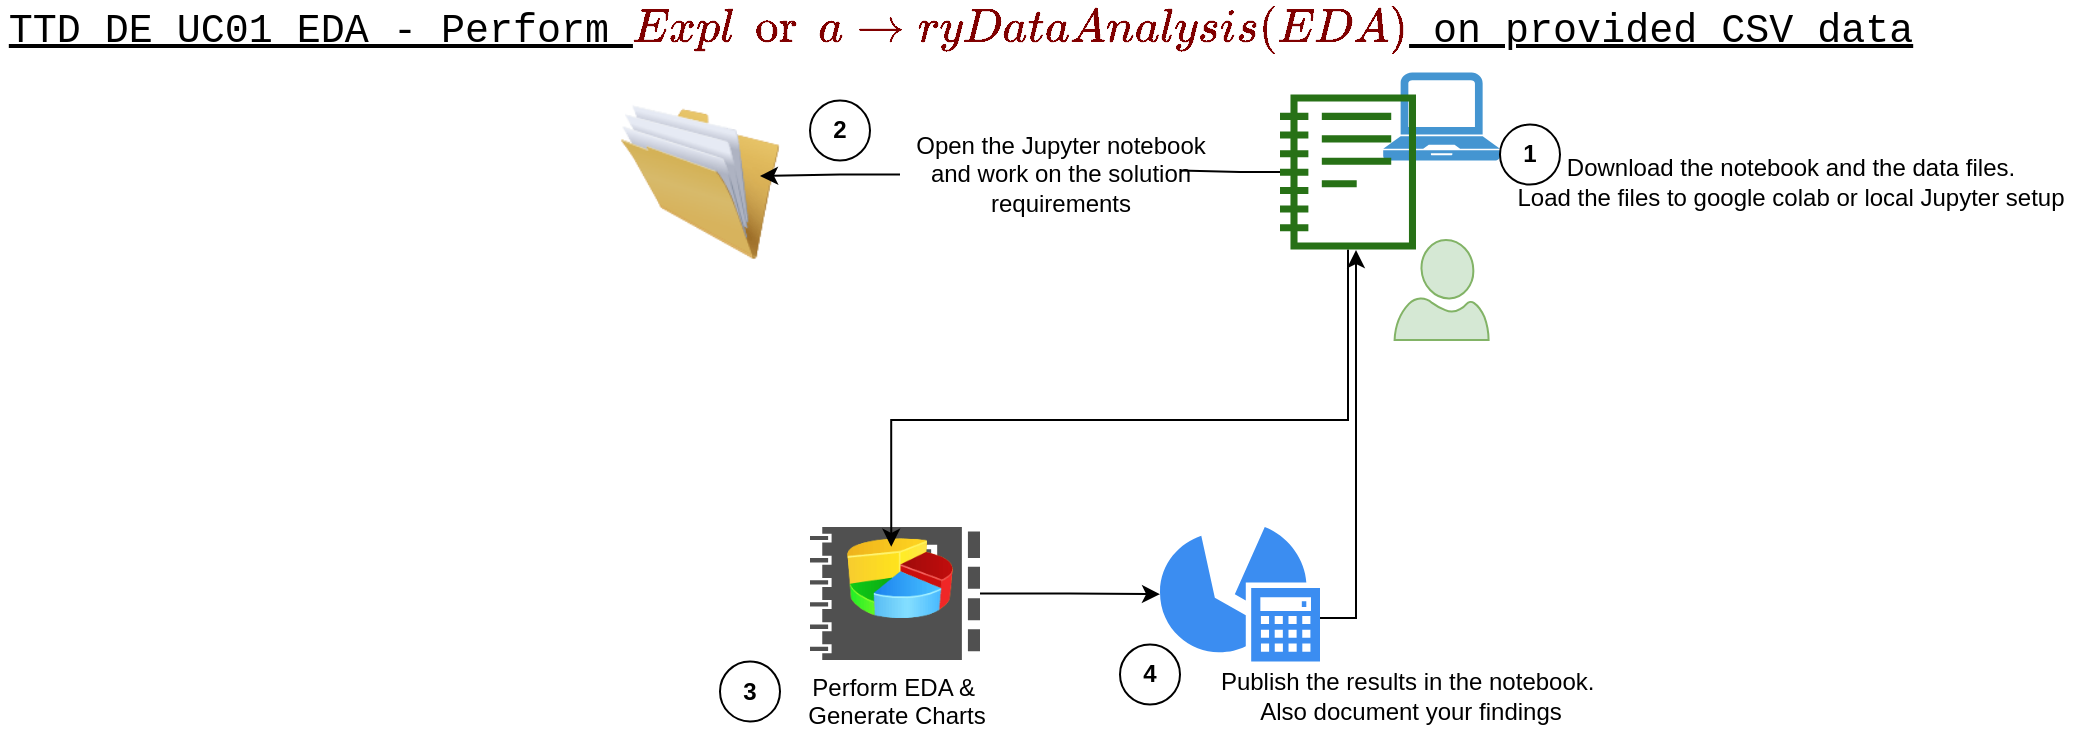 <mxfile version="14.6.13" type="device"><diagram id="Y50lfraRkGmIhtKUxiFe" name="TTD_UC01_EDA"><mxGraphModel dx="1264" dy="592" grid="1" gridSize="10" guides="1" tooltips="1" connect="1" arrows="1" fold="1" page="1" pageScale="1" pageWidth="1169" pageHeight="827" math="0" shadow="0"><root><mxCell id="GsAcjw7Fwa_MywDLHU6E-0"/><mxCell id="GsAcjw7Fwa_MywDLHU6E-1" parent="GsAcjw7Fwa_MywDLHU6E-0"/><mxCell id="Ig6y5NgvdSrptexaCJEV-1" value="" style="aspect=fixed;pointerEvents=1;shadow=0;dashed=0;html=1;strokeColor=#82b366;labelPosition=center;verticalLabelPosition=bottom;verticalAlign=top;align=center;fillColor=#d5e8d4;shape=mxgraph.azure.user" parent="GsAcjw7Fwa_MywDLHU6E-1" vertex="1"><mxGeometry x="797.3" y="190" width="47" height="50" as="geometry"/></mxCell><mxCell id="qtdZphckUftxy3DewA1x-1" style="edgeStyle=orthogonalEdgeStyle;rounded=0;orthogonalLoop=1;jettySize=auto;html=1;" parent="GsAcjw7Fwa_MywDLHU6E-1" source="Ig6y5NgvdSrptexaCJEV-4" target="qtdZphckUftxy3DewA1x-0" edge="1"><mxGeometry relative="1" as="geometry"/></mxCell><mxCell id="Ig6y5NgvdSrptexaCJEV-4" value="Perform EDA &amp;amp;&amp;nbsp;&lt;br&gt;Generate Charts" style="pointerEvents=1;shadow=0;dashed=0;html=1;strokeColor=none;labelPosition=center;verticalLabelPosition=bottom;verticalAlign=top;align=center;fillColor=#505050;shape=mxgraph.mscae.intune.reports" parent="GsAcjw7Fwa_MywDLHU6E-1" vertex="1"><mxGeometry x="505" y="333.5" width="85" height="66.5" as="geometry"/></mxCell><mxCell id="Ig6y5NgvdSrptexaCJEV-5" value="" style="image;html=1;image=img/lib/clip_art/finance/Pie_Chart_128x128.png" parent="GsAcjw7Fwa_MywDLHU6E-1" vertex="1"><mxGeometry x="515" y="339" width="70" height="40" as="geometry"/></mxCell><mxCell id="Ig6y5NgvdSrptexaCJEV-9" value="&lt;div style=&quot;background-color: rgb(255 , 255 , 255) ; font-family: &amp;quot;consolas&amp;quot; , &amp;quot;courier new&amp;quot; , monospace ; font-size: 20px ; line-height: 27px&quot;&gt;TTD_DE_UC01_EDA - Perform &lt;span style=&quot;color: #800000&quot;&gt;`Exploratory Data Analysis (EDA)`&lt;/span&gt; on provided CSV data&lt;/div&gt;" style="text;html=1;align=center;verticalAlign=middle;resizable=0;points=[];autosize=1;strokeColor=none;fontStyle=4" parent="GsAcjw7Fwa_MywDLHU6E-1" vertex="1"><mxGeometry x="130" y="70" width="900" height="30" as="geometry"/></mxCell><mxCell id="ndH8YvI7eSyAjoFv33L0-4" style="edgeStyle=orthogonalEdgeStyle;rounded=0;orthogonalLoop=1;jettySize=auto;html=1;" parent="GsAcjw7Fwa_MywDLHU6E-1" source="qtdZphckUftxy3DewA1x-0" edge="1"><mxGeometry relative="1" as="geometry"><Array as="points"><mxPoint x="778" y="379"/></Array><mxPoint x="778" y="195" as="targetPoint"/></mxGeometry></mxCell><mxCell id="qtdZphckUftxy3DewA1x-0" value="" style="html=1;aspect=fixed;strokeColor=none;shadow=0;align=center;verticalAlign=top;fillColor=#3B8DF1;shape=mxgraph.gcp2.save" parent="GsAcjw7Fwa_MywDLHU6E-1" vertex="1"><mxGeometry x="680" y="333.5" width="80" height="67.2" as="geometry"/></mxCell><mxCell id="ndH8YvI7eSyAjoFv33L0-0" value="2" style="ellipse;whiteSpace=wrap;html=1;aspect=fixed;fontStyle=1" parent="GsAcjw7Fwa_MywDLHU6E-1" vertex="1"><mxGeometry x="505" y="120.3" width="30" height="30" as="geometry"/></mxCell><mxCell id="ndH8YvI7eSyAjoFv33L0-5" value="3" style="ellipse;whiteSpace=wrap;html=1;aspect=fixed;fontStyle=1" parent="GsAcjw7Fwa_MywDLHU6E-1" vertex="1"><mxGeometry x="460" y="400.7" width="30" height="30" as="geometry"/></mxCell><mxCell id="ndH8YvI7eSyAjoFv33L0-9" value="4" style="ellipse;whiteSpace=wrap;html=1;aspect=fixed;fontStyle=1" parent="GsAcjw7Fwa_MywDLHU6E-1" vertex="1"><mxGeometry x="660" y="392.26" width="30" height="30" as="geometry"/></mxCell><mxCell id="0L0lRT-u8DxPF5smnABI-2" value="" style="pointerEvents=1;shadow=0;dashed=0;html=1;strokeColor=none;fillColor=#4495D1;labelPosition=center;verticalLabelPosition=bottom;verticalAlign=top;align=center;outlineConnect=0;shape=mxgraph.veeam.laptop;" parent="GsAcjw7Fwa_MywDLHU6E-1" vertex="1"><mxGeometry x="791.6" y="106.3" width="58.4" height="44" as="geometry"/></mxCell><mxCell id="0L0lRT-u8DxPF5smnABI-4" value="Publish the results in the notebook.&amp;nbsp;&lt;br&gt;Also document your findings" style="text;html=1;align=center;verticalAlign=middle;resizable=0;points=[];autosize=1;strokeColor=none;" parent="GsAcjw7Fwa_MywDLHU6E-1" vertex="1"><mxGeometry x="700" y="402.93" width="210" height="30" as="geometry"/></mxCell><mxCell id="Pju_UHczdCDvnX8fh6Zx-0" value="1" style="ellipse;whiteSpace=wrap;html=1;aspect=fixed;fontStyle=1" parent="GsAcjw7Fwa_MywDLHU6E-1" vertex="1"><mxGeometry x="850" y="132.3" width="30" height="30" as="geometry"/></mxCell><mxCell id="KEz3gsdSBaRiy9xZGB_T-0" value="Download the notebook and the data files.&lt;br&gt;Load the files to google colab or local Jupyter setup" style="text;html=1;align=center;verticalAlign=middle;resizable=0;points=[];autosize=1;strokeColor=none;" parent="GsAcjw7Fwa_MywDLHU6E-1" vertex="1"><mxGeometry x="850" y="146.2" width="290" height="30" as="geometry"/></mxCell><mxCell id="CIr4BuvkAp02NW-zZI3Y-0" value="" style="image;html=1;image=img/lib/clip_art/general/Full_Folder_128x128.png" vertex="1" parent="GsAcjw7Fwa_MywDLHU6E-1"><mxGeometry x="410" y="121.2" width="80" height="80" as="geometry"/></mxCell><mxCell id="CIr4BuvkAp02NW-zZI3Y-3" style="edgeStyle=orthogonalEdgeStyle;rounded=0;orthogonalLoop=1;jettySize=auto;html=1;entryX=0.875;entryY=0.46;entryDx=0;entryDy=0;entryPerimeter=0;startArrow=none;" edge="1" parent="GsAcjw7Fwa_MywDLHU6E-1" source="ndH8YvI7eSyAjoFv33L0-1" target="CIr4BuvkAp02NW-zZI3Y-0"><mxGeometry relative="1" as="geometry"/></mxCell><mxCell id="CIr4BuvkAp02NW-zZI3Y-4" style="edgeStyle=orthogonalEdgeStyle;rounded=0;orthogonalLoop=1;jettySize=auto;html=1;entryX=0.478;entryY=0.149;entryDx=0;entryDy=0;entryPerimeter=0;" edge="1" parent="GsAcjw7Fwa_MywDLHU6E-1" source="CIr4BuvkAp02NW-zZI3Y-1" target="Ig6y5NgvdSrptexaCJEV-4"><mxGeometry relative="1" as="geometry"><Array as="points"><mxPoint x="774" y="280"/><mxPoint x="546" y="280"/></Array></mxGeometry></mxCell><mxCell id="CIr4BuvkAp02NW-zZI3Y-1" value="" style="outlineConnect=0;fontColor=#232F3E;gradientColor=none;fillColor=#277116;strokeColor=none;dashed=0;verticalLabelPosition=bottom;verticalAlign=top;align=center;html=1;fontSize=12;fontStyle=0;aspect=fixed;pointerEvents=1;shape=mxgraph.aws4.notebook;" vertex="1" parent="GsAcjw7Fwa_MywDLHU6E-1"><mxGeometry x="740" y="117" width="68" height="78" as="geometry"/></mxCell><mxCell id="ndH8YvI7eSyAjoFv33L0-1" value="Open the Jupyter notebook&lt;br&gt;and work on the solution&lt;br&gt;requirements" style="text;html=1;align=center;verticalAlign=middle;resizable=0;points=[];autosize=1;strokeColor=none;" parent="GsAcjw7Fwa_MywDLHU6E-1" vertex="1"><mxGeometry x="550" y="132.3" width="160" height="50" as="geometry"/></mxCell><mxCell id="CIr4BuvkAp02NW-zZI3Y-5" value="" style="edgeStyle=orthogonalEdgeStyle;rounded=0;orthogonalLoop=1;jettySize=auto;html=1;entryX=0.875;entryY=0.46;entryDx=0;entryDy=0;entryPerimeter=0;endArrow=none;" edge="1" parent="GsAcjw7Fwa_MywDLHU6E-1" source="CIr4BuvkAp02NW-zZI3Y-1" target="ndH8YvI7eSyAjoFv33L0-1"><mxGeometry relative="1" as="geometry"><mxPoint x="740" y="158.1" as="sourcePoint"/><mxPoint x="480" y="158" as="targetPoint"/></mxGeometry></mxCell></root></mxGraphModel></diagram></mxfile>